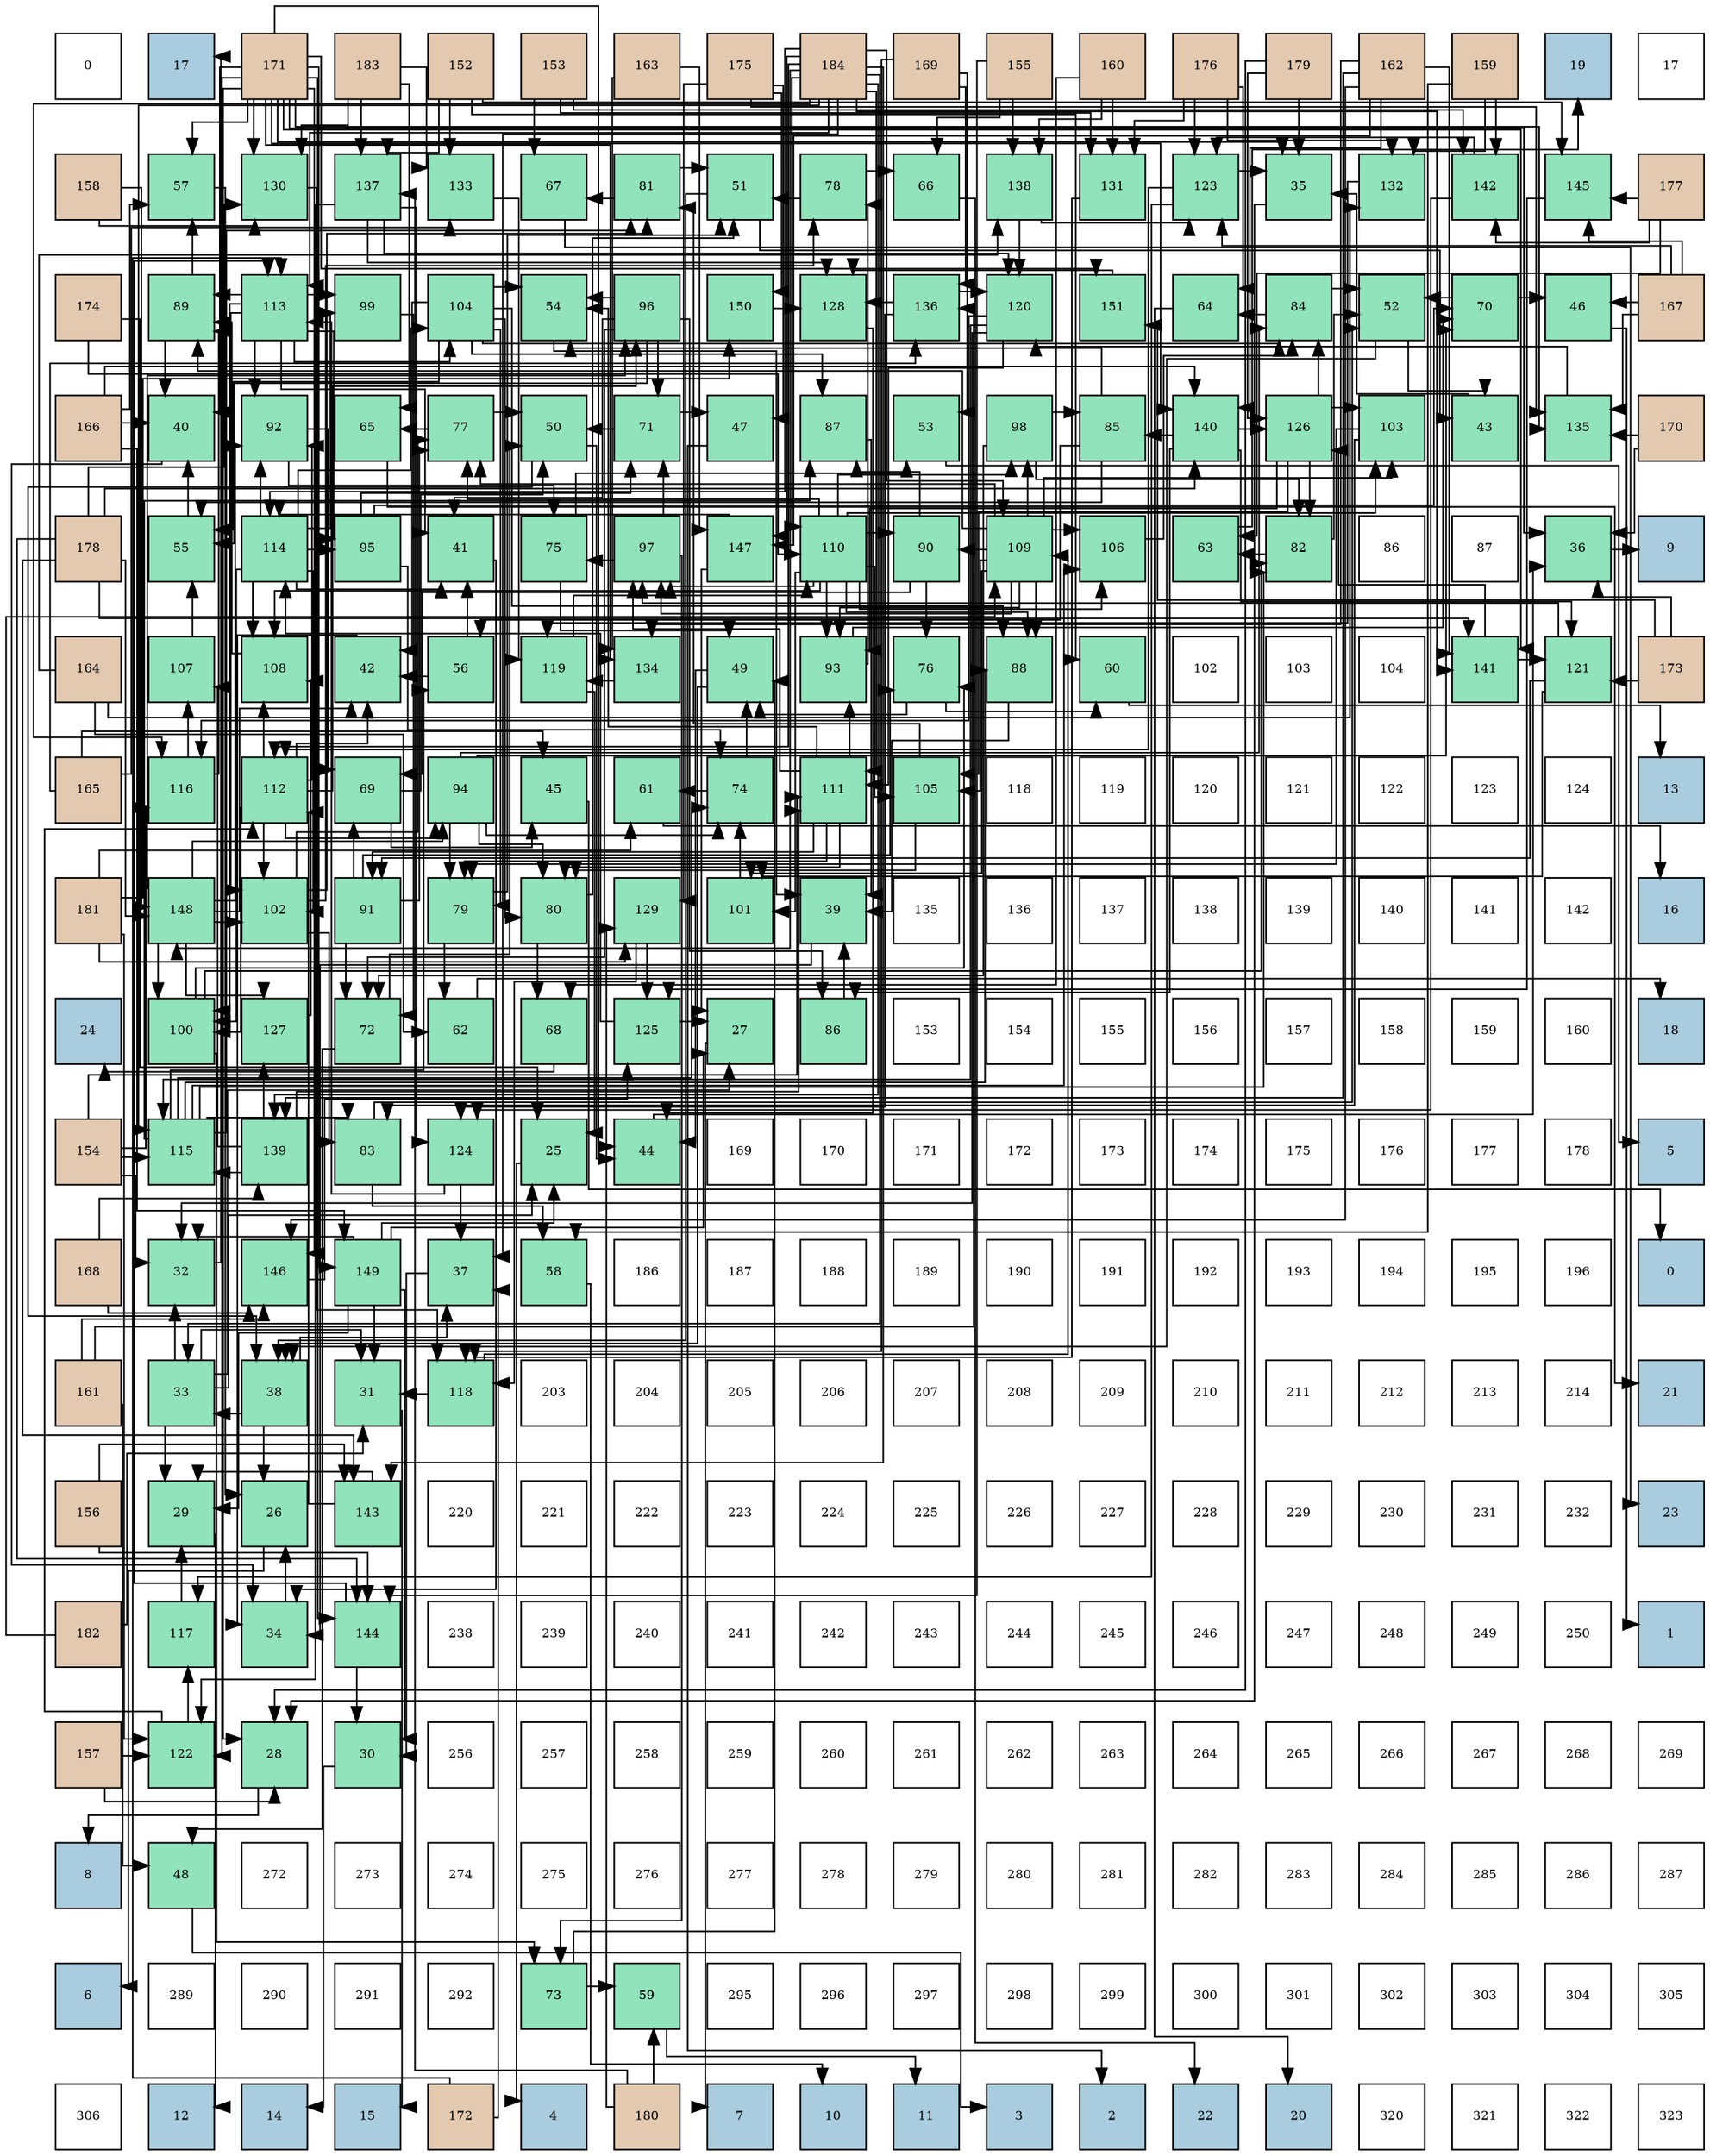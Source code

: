 digraph layout{
 rankdir=TB;
 splines=ortho;
 node [style=filled shape=square fixedsize=true width=0.6];
0[label="0", fontsize=8, fillcolor="#ffffff"];
1[label="17", fontsize=8, fillcolor="#a9ccde"];
2[label="171", fontsize=8, fillcolor="#e3c9af"];
3[label="183", fontsize=8, fillcolor="#e3c9af"];
4[label="152", fontsize=8, fillcolor="#e3c9af"];
5[label="153", fontsize=8, fillcolor="#e3c9af"];
6[label="163", fontsize=8, fillcolor="#e3c9af"];
7[label="175", fontsize=8, fillcolor="#e3c9af"];
8[label="184", fontsize=8, fillcolor="#e3c9af"];
9[label="169", fontsize=8, fillcolor="#e3c9af"];
10[label="155", fontsize=8, fillcolor="#e3c9af"];
11[label="160", fontsize=8, fillcolor="#e3c9af"];
12[label="176", fontsize=8, fillcolor="#e3c9af"];
13[label="179", fontsize=8, fillcolor="#e3c9af"];
14[label="162", fontsize=8, fillcolor="#e3c9af"];
15[label="159", fontsize=8, fillcolor="#e3c9af"];
16[label="19", fontsize=8, fillcolor="#a9ccde"];
17[label="17", fontsize=8, fillcolor="#ffffff"];
18[label="158", fontsize=8, fillcolor="#e3c9af"];
19[label="57", fontsize=8, fillcolor="#91e3bb"];
20[label="130", fontsize=8, fillcolor="#91e3bb"];
21[label="137", fontsize=8, fillcolor="#91e3bb"];
22[label="133", fontsize=8, fillcolor="#91e3bb"];
23[label="67", fontsize=8, fillcolor="#91e3bb"];
24[label="81", fontsize=8, fillcolor="#91e3bb"];
25[label="51", fontsize=8, fillcolor="#91e3bb"];
26[label="78", fontsize=8, fillcolor="#91e3bb"];
27[label="66", fontsize=8, fillcolor="#91e3bb"];
28[label="138", fontsize=8, fillcolor="#91e3bb"];
29[label="131", fontsize=8, fillcolor="#91e3bb"];
30[label="123", fontsize=8, fillcolor="#91e3bb"];
31[label="35", fontsize=8, fillcolor="#91e3bb"];
32[label="132", fontsize=8, fillcolor="#91e3bb"];
33[label="142", fontsize=8, fillcolor="#91e3bb"];
34[label="145", fontsize=8, fillcolor="#91e3bb"];
35[label="177", fontsize=8, fillcolor="#e3c9af"];
36[label="174", fontsize=8, fillcolor="#e3c9af"];
37[label="89", fontsize=8, fillcolor="#91e3bb"];
38[label="113", fontsize=8, fillcolor="#91e3bb"];
39[label="99", fontsize=8, fillcolor="#91e3bb"];
40[label="104", fontsize=8, fillcolor="#91e3bb"];
41[label="54", fontsize=8, fillcolor="#91e3bb"];
42[label="96", fontsize=8, fillcolor="#91e3bb"];
43[label="150", fontsize=8, fillcolor="#91e3bb"];
44[label="128", fontsize=8, fillcolor="#91e3bb"];
45[label="136", fontsize=8, fillcolor="#91e3bb"];
46[label="120", fontsize=8, fillcolor="#91e3bb"];
47[label="151", fontsize=8, fillcolor="#91e3bb"];
48[label="64", fontsize=8, fillcolor="#91e3bb"];
49[label="84", fontsize=8, fillcolor="#91e3bb"];
50[label="52", fontsize=8, fillcolor="#91e3bb"];
51[label="70", fontsize=8, fillcolor="#91e3bb"];
52[label="46", fontsize=8, fillcolor="#91e3bb"];
53[label="167", fontsize=8, fillcolor="#e3c9af"];
54[label="166", fontsize=8, fillcolor="#e3c9af"];
55[label="40", fontsize=8, fillcolor="#91e3bb"];
56[label="92", fontsize=8, fillcolor="#91e3bb"];
57[label="65", fontsize=8, fillcolor="#91e3bb"];
58[label="77", fontsize=8, fillcolor="#91e3bb"];
59[label="50", fontsize=8, fillcolor="#91e3bb"];
60[label="71", fontsize=8, fillcolor="#91e3bb"];
61[label="47", fontsize=8, fillcolor="#91e3bb"];
62[label="87", fontsize=8, fillcolor="#91e3bb"];
63[label="53", fontsize=8, fillcolor="#91e3bb"];
64[label="98", fontsize=8, fillcolor="#91e3bb"];
65[label="85", fontsize=8, fillcolor="#91e3bb"];
66[label="140", fontsize=8, fillcolor="#91e3bb"];
67[label="126", fontsize=8, fillcolor="#91e3bb"];
68[label="103", fontsize=8, fillcolor="#91e3bb"];
69[label="43", fontsize=8, fillcolor="#91e3bb"];
70[label="135", fontsize=8, fillcolor="#91e3bb"];
71[label="170", fontsize=8, fillcolor="#e3c9af"];
72[label="178", fontsize=8, fillcolor="#e3c9af"];
73[label="55", fontsize=8, fillcolor="#91e3bb"];
74[label="114", fontsize=8, fillcolor="#91e3bb"];
75[label="95", fontsize=8, fillcolor="#91e3bb"];
76[label="41", fontsize=8, fillcolor="#91e3bb"];
77[label="75", fontsize=8, fillcolor="#91e3bb"];
78[label="97", fontsize=8, fillcolor="#91e3bb"];
79[label="147", fontsize=8, fillcolor="#91e3bb"];
80[label="110", fontsize=8, fillcolor="#91e3bb"];
81[label="90", fontsize=8, fillcolor="#91e3bb"];
82[label="109", fontsize=8, fillcolor="#91e3bb"];
83[label="106", fontsize=8, fillcolor="#91e3bb"];
84[label="63", fontsize=8, fillcolor="#91e3bb"];
85[label="82", fontsize=8, fillcolor="#91e3bb"];
86[label="86", fontsize=8, fillcolor="#ffffff"];
87[label="87", fontsize=8, fillcolor="#ffffff"];
88[label="36", fontsize=8, fillcolor="#91e3bb"];
89[label="9", fontsize=8, fillcolor="#a9ccde"];
90[label="164", fontsize=8, fillcolor="#e3c9af"];
91[label="107", fontsize=8, fillcolor="#91e3bb"];
92[label="108", fontsize=8, fillcolor="#91e3bb"];
93[label="42", fontsize=8, fillcolor="#91e3bb"];
94[label="56", fontsize=8, fillcolor="#91e3bb"];
95[label="119", fontsize=8, fillcolor="#91e3bb"];
96[label="134", fontsize=8, fillcolor="#91e3bb"];
97[label="49", fontsize=8, fillcolor="#91e3bb"];
98[label="93", fontsize=8, fillcolor="#91e3bb"];
99[label="76", fontsize=8, fillcolor="#91e3bb"];
100[label="88", fontsize=8, fillcolor="#91e3bb"];
101[label="60", fontsize=8, fillcolor="#91e3bb"];
102[label="102", fontsize=8, fillcolor="#ffffff"];
103[label="103", fontsize=8, fillcolor="#ffffff"];
104[label="104", fontsize=8, fillcolor="#ffffff"];
105[label="141", fontsize=8, fillcolor="#91e3bb"];
106[label="121", fontsize=8, fillcolor="#91e3bb"];
107[label="173", fontsize=8, fillcolor="#e3c9af"];
108[label="165", fontsize=8, fillcolor="#e3c9af"];
109[label="116", fontsize=8, fillcolor="#91e3bb"];
110[label="112", fontsize=8, fillcolor="#91e3bb"];
111[label="69", fontsize=8, fillcolor="#91e3bb"];
112[label="94", fontsize=8, fillcolor="#91e3bb"];
113[label="45", fontsize=8, fillcolor="#91e3bb"];
114[label="61", fontsize=8, fillcolor="#91e3bb"];
115[label="74", fontsize=8, fillcolor="#91e3bb"];
116[label="111", fontsize=8, fillcolor="#91e3bb"];
117[label="105", fontsize=8, fillcolor="#91e3bb"];
118[label="118", fontsize=8, fillcolor="#ffffff"];
119[label="119", fontsize=8, fillcolor="#ffffff"];
120[label="120", fontsize=8, fillcolor="#ffffff"];
121[label="121", fontsize=8, fillcolor="#ffffff"];
122[label="122", fontsize=8, fillcolor="#ffffff"];
123[label="123", fontsize=8, fillcolor="#ffffff"];
124[label="124", fontsize=8, fillcolor="#ffffff"];
125[label="13", fontsize=8, fillcolor="#a9ccde"];
126[label="181", fontsize=8, fillcolor="#e3c9af"];
127[label="148", fontsize=8, fillcolor="#91e3bb"];
128[label="102", fontsize=8, fillcolor="#91e3bb"];
129[label="91", fontsize=8, fillcolor="#91e3bb"];
130[label="79", fontsize=8, fillcolor="#91e3bb"];
131[label="80", fontsize=8, fillcolor="#91e3bb"];
132[label="129", fontsize=8, fillcolor="#91e3bb"];
133[label="101", fontsize=8, fillcolor="#91e3bb"];
134[label="39", fontsize=8, fillcolor="#91e3bb"];
135[label="135", fontsize=8, fillcolor="#ffffff"];
136[label="136", fontsize=8, fillcolor="#ffffff"];
137[label="137", fontsize=8, fillcolor="#ffffff"];
138[label="138", fontsize=8, fillcolor="#ffffff"];
139[label="139", fontsize=8, fillcolor="#ffffff"];
140[label="140", fontsize=8, fillcolor="#ffffff"];
141[label="141", fontsize=8, fillcolor="#ffffff"];
142[label="142", fontsize=8, fillcolor="#ffffff"];
143[label="16", fontsize=8, fillcolor="#a9ccde"];
144[label="24", fontsize=8, fillcolor="#a9ccde"];
145[label="100", fontsize=8, fillcolor="#91e3bb"];
146[label="127", fontsize=8, fillcolor="#91e3bb"];
147[label="72", fontsize=8, fillcolor="#91e3bb"];
148[label="62", fontsize=8, fillcolor="#91e3bb"];
149[label="68", fontsize=8, fillcolor="#91e3bb"];
150[label="125", fontsize=8, fillcolor="#91e3bb"];
151[label="27", fontsize=8, fillcolor="#91e3bb"];
152[label="86", fontsize=8, fillcolor="#91e3bb"];
153[label="153", fontsize=8, fillcolor="#ffffff"];
154[label="154", fontsize=8, fillcolor="#ffffff"];
155[label="155", fontsize=8, fillcolor="#ffffff"];
156[label="156", fontsize=8, fillcolor="#ffffff"];
157[label="157", fontsize=8, fillcolor="#ffffff"];
158[label="158", fontsize=8, fillcolor="#ffffff"];
159[label="159", fontsize=8, fillcolor="#ffffff"];
160[label="160", fontsize=8, fillcolor="#ffffff"];
161[label="18", fontsize=8, fillcolor="#a9ccde"];
162[label="154", fontsize=8, fillcolor="#e3c9af"];
163[label="115", fontsize=8, fillcolor="#91e3bb"];
164[label="139", fontsize=8, fillcolor="#91e3bb"];
165[label="83", fontsize=8, fillcolor="#91e3bb"];
166[label="124", fontsize=8, fillcolor="#91e3bb"];
167[label="25", fontsize=8, fillcolor="#91e3bb"];
168[label="44", fontsize=8, fillcolor="#91e3bb"];
169[label="169", fontsize=8, fillcolor="#ffffff"];
170[label="170", fontsize=8, fillcolor="#ffffff"];
171[label="171", fontsize=8, fillcolor="#ffffff"];
172[label="172", fontsize=8, fillcolor="#ffffff"];
173[label="173", fontsize=8, fillcolor="#ffffff"];
174[label="174", fontsize=8, fillcolor="#ffffff"];
175[label="175", fontsize=8, fillcolor="#ffffff"];
176[label="176", fontsize=8, fillcolor="#ffffff"];
177[label="177", fontsize=8, fillcolor="#ffffff"];
178[label="178", fontsize=8, fillcolor="#ffffff"];
179[label="5", fontsize=8, fillcolor="#a9ccde"];
180[label="168", fontsize=8, fillcolor="#e3c9af"];
181[label="32", fontsize=8, fillcolor="#91e3bb"];
182[label="146", fontsize=8, fillcolor="#91e3bb"];
183[label="149", fontsize=8, fillcolor="#91e3bb"];
184[label="37", fontsize=8, fillcolor="#91e3bb"];
185[label="58", fontsize=8, fillcolor="#91e3bb"];
186[label="186", fontsize=8, fillcolor="#ffffff"];
187[label="187", fontsize=8, fillcolor="#ffffff"];
188[label="188", fontsize=8, fillcolor="#ffffff"];
189[label="189", fontsize=8, fillcolor="#ffffff"];
190[label="190", fontsize=8, fillcolor="#ffffff"];
191[label="191", fontsize=8, fillcolor="#ffffff"];
192[label="192", fontsize=8, fillcolor="#ffffff"];
193[label="193", fontsize=8, fillcolor="#ffffff"];
194[label="194", fontsize=8, fillcolor="#ffffff"];
195[label="195", fontsize=8, fillcolor="#ffffff"];
196[label="196", fontsize=8, fillcolor="#ffffff"];
197[label="0", fontsize=8, fillcolor="#a9ccde"];
198[label="161", fontsize=8, fillcolor="#e3c9af"];
199[label="33", fontsize=8, fillcolor="#91e3bb"];
200[label="38", fontsize=8, fillcolor="#91e3bb"];
201[label="31", fontsize=8, fillcolor="#91e3bb"];
202[label="118", fontsize=8, fillcolor="#91e3bb"];
203[label="203", fontsize=8, fillcolor="#ffffff"];
204[label="204", fontsize=8, fillcolor="#ffffff"];
205[label="205", fontsize=8, fillcolor="#ffffff"];
206[label="206", fontsize=8, fillcolor="#ffffff"];
207[label="207", fontsize=8, fillcolor="#ffffff"];
208[label="208", fontsize=8, fillcolor="#ffffff"];
209[label="209", fontsize=8, fillcolor="#ffffff"];
210[label="210", fontsize=8, fillcolor="#ffffff"];
211[label="211", fontsize=8, fillcolor="#ffffff"];
212[label="212", fontsize=8, fillcolor="#ffffff"];
213[label="213", fontsize=8, fillcolor="#ffffff"];
214[label="214", fontsize=8, fillcolor="#ffffff"];
215[label="21", fontsize=8, fillcolor="#a9ccde"];
216[label="156", fontsize=8, fillcolor="#e3c9af"];
217[label="29", fontsize=8, fillcolor="#91e3bb"];
218[label="26", fontsize=8, fillcolor="#91e3bb"];
219[label="143", fontsize=8, fillcolor="#91e3bb"];
220[label="220", fontsize=8, fillcolor="#ffffff"];
221[label="221", fontsize=8, fillcolor="#ffffff"];
222[label="222", fontsize=8, fillcolor="#ffffff"];
223[label="223", fontsize=8, fillcolor="#ffffff"];
224[label="224", fontsize=8, fillcolor="#ffffff"];
225[label="225", fontsize=8, fillcolor="#ffffff"];
226[label="226", fontsize=8, fillcolor="#ffffff"];
227[label="227", fontsize=8, fillcolor="#ffffff"];
228[label="228", fontsize=8, fillcolor="#ffffff"];
229[label="229", fontsize=8, fillcolor="#ffffff"];
230[label="230", fontsize=8, fillcolor="#ffffff"];
231[label="231", fontsize=8, fillcolor="#ffffff"];
232[label="232", fontsize=8, fillcolor="#ffffff"];
233[label="23", fontsize=8, fillcolor="#a9ccde"];
234[label="182", fontsize=8, fillcolor="#e3c9af"];
235[label="117", fontsize=8, fillcolor="#91e3bb"];
236[label="34", fontsize=8, fillcolor="#91e3bb"];
237[label="144", fontsize=8, fillcolor="#91e3bb"];
238[label="238", fontsize=8, fillcolor="#ffffff"];
239[label="239", fontsize=8, fillcolor="#ffffff"];
240[label="240", fontsize=8, fillcolor="#ffffff"];
241[label="241", fontsize=8, fillcolor="#ffffff"];
242[label="242", fontsize=8, fillcolor="#ffffff"];
243[label="243", fontsize=8, fillcolor="#ffffff"];
244[label="244", fontsize=8, fillcolor="#ffffff"];
245[label="245", fontsize=8, fillcolor="#ffffff"];
246[label="246", fontsize=8, fillcolor="#ffffff"];
247[label="247", fontsize=8, fillcolor="#ffffff"];
248[label="248", fontsize=8, fillcolor="#ffffff"];
249[label="249", fontsize=8, fillcolor="#ffffff"];
250[label="250", fontsize=8, fillcolor="#ffffff"];
251[label="1", fontsize=8, fillcolor="#a9ccde"];
252[label="157", fontsize=8, fillcolor="#e3c9af"];
253[label="122", fontsize=8, fillcolor="#91e3bb"];
254[label="28", fontsize=8, fillcolor="#91e3bb"];
255[label="30", fontsize=8, fillcolor="#91e3bb"];
256[label="256", fontsize=8, fillcolor="#ffffff"];
257[label="257", fontsize=8, fillcolor="#ffffff"];
258[label="258", fontsize=8, fillcolor="#ffffff"];
259[label="259", fontsize=8, fillcolor="#ffffff"];
260[label="260", fontsize=8, fillcolor="#ffffff"];
261[label="261", fontsize=8, fillcolor="#ffffff"];
262[label="262", fontsize=8, fillcolor="#ffffff"];
263[label="263", fontsize=8, fillcolor="#ffffff"];
264[label="264", fontsize=8, fillcolor="#ffffff"];
265[label="265", fontsize=8, fillcolor="#ffffff"];
266[label="266", fontsize=8, fillcolor="#ffffff"];
267[label="267", fontsize=8, fillcolor="#ffffff"];
268[label="268", fontsize=8, fillcolor="#ffffff"];
269[label="269", fontsize=8, fillcolor="#ffffff"];
270[label="8", fontsize=8, fillcolor="#a9ccde"];
271[label="48", fontsize=8, fillcolor="#91e3bb"];
272[label="272", fontsize=8, fillcolor="#ffffff"];
273[label="273", fontsize=8, fillcolor="#ffffff"];
274[label="274", fontsize=8, fillcolor="#ffffff"];
275[label="275", fontsize=8, fillcolor="#ffffff"];
276[label="276", fontsize=8, fillcolor="#ffffff"];
277[label="277", fontsize=8, fillcolor="#ffffff"];
278[label="278", fontsize=8, fillcolor="#ffffff"];
279[label="279", fontsize=8, fillcolor="#ffffff"];
280[label="280", fontsize=8, fillcolor="#ffffff"];
281[label="281", fontsize=8, fillcolor="#ffffff"];
282[label="282", fontsize=8, fillcolor="#ffffff"];
283[label="283", fontsize=8, fillcolor="#ffffff"];
284[label="284", fontsize=8, fillcolor="#ffffff"];
285[label="285", fontsize=8, fillcolor="#ffffff"];
286[label="286", fontsize=8, fillcolor="#ffffff"];
287[label="287", fontsize=8, fillcolor="#ffffff"];
288[label="6", fontsize=8, fillcolor="#a9ccde"];
289[label="289", fontsize=8, fillcolor="#ffffff"];
290[label="290", fontsize=8, fillcolor="#ffffff"];
291[label="291", fontsize=8, fillcolor="#ffffff"];
292[label="292", fontsize=8, fillcolor="#ffffff"];
293[label="73", fontsize=8, fillcolor="#91e3bb"];
294[label="59", fontsize=8, fillcolor="#91e3bb"];
295[label="295", fontsize=8, fillcolor="#ffffff"];
296[label="296", fontsize=8, fillcolor="#ffffff"];
297[label="297", fontsize=8, fillcolor="#ffffff"];
298[label="298", fontsize=8, fillcolor="#ffffff"];
299[label="299", fontsize=8, fillcolor="#ffffff"];
300[label="300", fontsize=8, fillcolor="#ffffff"];
301[label="301", fontsize=8, fillcolor="#ffffff"];
302[label="302", fontsize=8, fillcolor="#ffffff"];
303[label="303", fontsize=8, fillcolor="#ffffff"];
304[label="304", fontsize=8, fillcolor="#ffffff"];
305[label="305", fontsize=8, fillcolor="#ffffff"];
306[label="306", fontsize=8, fillcolor="#ffffff"];
307[label="12", fontsize=8, fillcolor="#a9ccde"];
308[label="14", fontsize=8, fillcolor="#a9ccde"];
309[label="15", fontsize=8, fillcolor="#a9ccde"];
310[label="172", fontsize=8, fillcolor="#e3c9af"];
311[label="4", fontsize=8, fillcolor="#a9ccde"];
312[label="180", fontsize=8, fillcolor="#e3c9af"];
313[label="7", fontsize=8, fillcolor="#a9ccde"];
314[label="10", fontsize=8, fillcolor="#a9ccde"];
315[label="11", fontsize=8, fillcolor="#a9ccde"];
316[label="3", fontsize=8, fillcolor="#a9ccde"];
317[label="2", fontsize=8, fillcolor="#a9ccde"];
318[label="22", fontsize=8, fillcolor="#a9ccde"];
319[label="20", fontsize=8, fillcolor="#a9ccde"];
320[label="320", fontsize=8, fillcolor="#ffffff"];
321[label="321", fontsize=8, fillcolor="#ffffff"];
322[label="322", fontsize=8, fillcolor="#ffffff"];
323[label="323", fontsize=8, fillcolor="#ffffff"];
edge [constraint=false, style=vis];167 -> 311;
218 -> 288;
151 -> 313;
254 -> 270;
217 -> 307;
255 -> 308;
201 -> 309;
181 -> 1;
199 -> 167;
199 -> 151;
199 -> 217;
199 -> 201;
199 -> 181;
236 -> 218;
31 -> 254;
88 -> 89;
184 -> 255;
200 -> 218;
200 -> 199;
200 -> 184;
134 -> 236;
55 -> 236;
76 -> 236;
93 -> 236;
69 -> 31;
168 -> 88;
113 -> 197;
52 -> 251;
61 -> 317;
271 -> 316;
97 -> 200;
97 -> 168;
59 -> 200;
59 -> 168;
25 -> 200;
25 -> 69;
50 -> 200;
50 -> 69;
63 -> 179;
41 -> 134;
73 -> 55;
94 -> 76;
94 -> 93;
19 -> 218;
185 -> 314;
294 -> 315;
101 -> 125;
114 -> 143;
148 -> 161;
84 -> 16;
48 -> 319;
57 -> 215;
27 -> 318;
23 -> 233;
149 -> 144;
111 -> 113;
111 -> 59;
51 -> 52;
51 -> 50;
60 -> 61;
60 -> 59;
147 -> 271;
147 -> 59;
293 -> 97;
293 -> 294;
115 -> 97;
115 -> 114;
77 -> 97;
77 -> 63;
99 -> 97;
99 -> 101;
58 -> 59;
58 -> 57;
26 -> 25;
26 -> 27;
130 -> 25;
130 -> 148;
131 -> 25;
131 -> 149;
24 -> 25;
24 -> 23;
85 -> 50;
85 -> 84;
165 -> 50;
165 -> 185;
49 -> 50;
49 -> 48;
65 -> 41;
65 -> 73;
65 -> 94;
152 -> 134;
62 -> 134;
100 -> 134;
37 -> 55;
37 -> 19;
81 -> 111;
81 -> 99;
81 -> 62;
129 -> 111;
129 -> 147;
129 -> 99;
129 -> 58;
56 -> 111;
56 -> 77;
98 -> 51;
98 -> 26;
112 -> 51;
112 -> 115;
112 -> 130;
112 -> 131;
112 -> 49;
75 -> 51;
75 -> 60;
75 -> 115;
42 -> 76;
42 -> 41;
42 -> 73;
42 -> 60;
42 -> 147;
42 -> 152;
78 -> 60;
78 -> 293;
78 -> 77;
64 -> 147;
64 -> 85;
64 -> 65;
39 -> 147;
145 -> 293;
145 -> 99;
145 -> 85;
133 -> 115;
128 -> 58;
128 -> 26;
128 -> 24;
128 -> 165;
68 -> 130;
68 -> 165;
40 -> 93;
40 -> 41;
40 -> 73;
40 -> 130;
40 -> 131;
40 -> 49;
40 -> 62;
40 -> 100;
117 -> 131;
117 -> 24;
83 -> 49;
91 -> 73;
92 -> 37;
82 -> 58;
82 -> 100;
82 -> 37;
82 -> 81;
82 -> 98;
82 -> 78;
82 -> 64;
82 -> 133;
82 -> 68;
82 -> 117;
82 -> 83;
80 -> 58;
80 -> 100;
80 -> 81;
80 -> 98;
80 -> 78;
80 -> 64;
80 -> 133;
80 -> 68;
80 -> 117;
80 -> 83;
80 -> 92;
116 -> 41;
116 -> 130;
116 -> 131;
116 -> 129;
116 -> 98;
116 -> 78;
110 -> 93;
110 -> 56;
110 -> 112;
110 -> 42;
110 -> 145;
110 -> 128;
110 -> 92;
38 -> 76;
38 -> 37;
38 -> 56;
38 -> 75;
38 -> 39;
38 -> 145;
38 -> 128;
38 -> 40;
74 -> 76;
74 -> 56;
74 -> 75;
74 -> 39;
74 -> 145;
74 -> 128;
74 -> 40;
74 -> 92;
163 -> 94;
163 -> 115;
163 -> 24;
163 -> 85;
163 -> 165;
163 -> 62;
163 -> 100;
163 -> 83;
109 -> 37;
109 -> 91;
235 -> 217;
202 -> 201;
202 -> 82;
95 -> 167;
95 -> 80;
46 -> 181;
46 -> 116;
46 -> 163;
46 -> 109;
106 -> 129;
106 -> 78;
106 -> 133;
253 -> 110;
253 -> 235;
30 -> 31;
30 -> 110;
30 -> 235;
166 -> 184;
166 -> 38;
150 -> 151;
150 -> 74;
67 -> 85;
67 -> 49;
67 -> 98;
67 -> 68;
67 -> 117;
146 -> 92;
44 -> 168;
132 -> 202;
132 -> 150;
20 -> 202;
29 -> 202;
32 -> 95;
22 -> 95;
96 -> 95;
70 -> 46;
45 -> 46;
45 -> 166;
45 -> 44;
21 -> 46;
21 -> 253;
21 -> 166;
21 -> 44;
28 -> 46;
28 -> 30;
164 -> 91;
164 -> 116;
164 -> 163;
164 -> 146;
66 -> 65;
66 -> 152;
66 -> 106;
66 -> 67;
105 -> 106;
105 -> 67;
33 -> 30;
33 -> 166;
219 -> 217;
219 -> 110;
237 -> 255;
237 -> 38;
34 -> 150;
182 -> 150;
79 -> 151;
79 -> 74;
127 -> 93;
127 -> 56;
127 -> 112;
127 -> 42;
127 -> 145;
127 -> 128;
127 -> 146;
183 -> 167;
183 -> 151;
183 -> 217;
183 -> 255;
183 -> 201;
183 -> 181;
43 -> 44;
47 -> 44;
4 -> 101;
4 -> 22;
4 -> 21;
4 -> 34;
5 -> 23;
5 -> 29;
5 -> 33;
162 -> 181;
162 -> 116;
162 -> 163;
162 -> 109;
10 -> 27;
10 -> 28;
10 -> 237;
216 -> 219;
216 -> 237;
252 -> 254;
252 -> 253;
18 -> 20;
18 -> 127;
15 -> 185;
15 -> 32;
15 -> 33;
11 -> 149;
11 -> 29;
11 -> 28;
198 -> 271;
198 -> 45;
198 -> 182;
14 -> 96;
14 -> 164;
14 -> 66;
14 -> 105;
14 -> 182;
14 -> 79;
6 -> 96;
6 -> 79;
90 -> 148;
90 -> 32;
90 -> 28;
108 -> 113;
108 -> 22;
108 -> 45;
54 -> 55;
54 -> 19;
54 -> 66;
54 -> 183;
53 -> 52;
53 -> 30;
53 -> 70;
53 -> 34;
180 -> 164;
180 -> 182;
9 -> 63;
9 -> 202;
9 -> 45;
71 -> 88;
71 -> 70;
2 -> 254;
2 -> 31;
2 -> 88;
2 -> 55;
2 -> 168;
2 -> 19;
2 -> 253;
2 -> 20;
2 -> 96;
2 -> 70;
2 -> 66;
2 -> 105;
2 -> 237;
2 -> 182;
2 -> 183;
2 -> 47;
310 -> 184;
310 -> 38;
107 -> 88;
107 -> 106;
107 -> 47;
36 -> 167;
36 -> 80;
7 -> 61;
7 -> 132;
7 -> 70;
7 -> 43;
12 -> 48;
12 -> 30;
12 -> 29;
12 -> 32;
35 -> 84;
35 -> 33;
35 -> 34;
72 -> 20;
72 -> 66;
72 -> 105;
72 -> 219;
72 -> 237;
72 -> 127;
13 -> 254;
13 -> 31;
13 -> 67;
312 -> 294;
312 -> 132;
312 -> 21;
126 -> 114;
126 -> 253;
126 -> 132;
126 -> 43;
234 -> 201;
234 -> 82;
3 -> 57;
3 -> 20;
3 -> 22;
3 -> 21;
8 -> 199;
8 -> 184;
8 -> 82;
8 -> 80;
8 -> 116;
8 -> 110;
8 -> 38;
8 -> 74;
8 -> 163;
8 -> 109;
8 -> 164;
8 -> 105;
8 -> 219;
8 -> 79;
8 -> 127;
edge [constraint=true, style=invis];
0 -> 18 -> 36 -> 54 -> 72 -> 90 -> 108 -> 126 -> 144 -> 162 -> 180 -> 198 -> 216 -> 234 -> 252 -> 270 -> 288 -> 306;
1 -> 19 -> 37 -> 55 -> 73 -> 91 -> 109 -> 127 -> 145 -> 163 -> 181 -> 199 -> 217 -> 235 -> 253 -> 271 -> 289 -> 307;
2 -> 20 -> 38 -> 56 -> 74 -> 92 -> 110 -> 128 -> 146 -> 164 -> 182 -> 200 -> 218 -> 236 -> 254 -> 272 -> 290 -> 308;
3 -> 21 -> 39 -> 57 -> 75 -> 93 -> 111 -> 129 -> 147 -> 165 -> 183 -> 201 -> 219 -> 237 -> 255 -> 273 -> 291 -> 309;
4 -> 22 -> 40 -> 58 -> 76 -> 94 -> 112 -> 130 -> 148 -> 166 -> 184 -> 202 -> 220 -> 238 -> 256 -> 274 -> 292 -> 310;
5 -> 23 -> 41 -> 59 -> 77 -> 95 -> 113 -> 131 -> 149 -> 167 -> 185 -> 203 -> 221 -> 239 -> 257 -> 275 -> 293 -> 311;
6 -> 24 -> 42 -> 60 -> 78 -> 96 -> 114 -> 132 -> 150 -> 168 -> 186 -> 204 -> 222 -> 240 -> 258 -> 276 -> 294 -> 312;
7 -> 25 -> 43 -> 61 -> 79 -> 97 -> 115 -> 133 -> 151 -> 169 -> 187 -> 205 -> 223 -> 241 -> 259 -> 277 -> 295 -> 313;
8 -> 26 -> 44 -> 62 -> 80 -> 98 -> 116 -> 134 -> 152 -> 170 -> 188 -> 206 -> 224 -> 242 -> 260 -> 278 -> 296 -> 314;
9 -> 27 -> 45 -> 63 -> 81 -> 99 -> 117 -> 135 -> 153 -> 171 -> 189 -> 207 -> 225 -> 243 -> 261 -> 279 -> 297 -> 315;
10 -> 28 -> 46 -> 64 -> 82 -> 100 -> 118 -> 136 -> 154 -> 172 -> 190 -> 208 -> 226 -> 244 -> 262 -> 280 -> 298 -> 316;
11 -> 29 -> 47 -> 65 -> 83 -> 101 -> 119 -> 137 -> 155 -> 173 -> 191 -> 209 -> 227 -> 245 -> 263 -> 281 -> 299 -> 317;
12 -> 30 -> 48 -> 66 -> 84 -> 102 -> 120 -> 138 -> 156 -> 174 -> 192 -> 210 -> 228 -> 246 -> 264 -> 282 -> 300 -> 318;
13 -> 31 -> 49 -> 67 -> 85 -> 103 -> 121 -> 139 -> 157 -> 175 -> 193 -> 211 -> 229 -> 247 -> 265 -> 283 -> 301 -> 319;
14 -> 32 -> 50 -> 68 -> 86 -> 104 -> 122 -> 140 -> 158 -> 176 -> 194 -> 212 -> 230 -> 248 -> 266 -> 284 -> 302 -> 320;
15 -> 33 -> 51 -> 69 -> 87 -> 105 -> 123 -> 141 -> 159 -> 177 -> 195 -> 213 -> 231 -> 249 -> 267 -> 285 -> 303 -> 321;
16 -> 34 -> 52 -> 70 -> 88 -> 106 -> 124 -> 142 -> 160 -> 178 -> 196 -> 214 -> 232 -> 250 -> 268 -> 286 -> 304 -> 322;
17 -> 35 -> 53 -> 71 -> 89 -> 107 -> 125 -> 143 -> 161 -> 179 -> 197 -> 215 -> 233 -> 251 -> 269 -> 287 -> 305 -> 323;
rank = same {0 -> 1 -> 2 -> 3 -> 4 -> 5 -> 6 -> 7 -> 8 -> 9 -> 10 -> 11 -> 12 -> 13 -> 14 -> 15 -> 16 -> 17};
rank = same {18 -> 19 -> 20 -> 21 -> 22 -> 23 -> 24 -> 25 -> 26 -> 27 -> 28 -> 29 -> 30 -> 31 -> 32 -> 33 -> 34 -> 35};
rank = same {36 -> 37 -> 38 -> 39 -> 40 -> 41 -> 42 -> 43 -> 44 -> 45 -> 46 -> 47 -> 48 -> 49 -> 50 -> 51 -> 52 -> 53};
rank = same {54 -> 55 -> 56 -> 57 -> 58 -> 59 -> 60 -> 61 -> 62 -> 63 -> 64 -> 65 -> 66 -> 67 -> 68 -> 69 -> 70 -> 71};
rank = same {72 -> 73 -> 74 -> 75 -> 76 -> 77 -> 78 -> 79 -> 80 -> 81 -> 82 -> 83 -> 84 -> 85 -> 86 -> 87 -> 88 -> 89};
rank = same {90 -> 91 -> 92 -> 93 -> 94 -> 95 -> 96 -> 97 -> 98 -> 99 -> 100 -> 101 -> 102 -> 103 -> 104 -> 105 -> 106 -> 107};
rank = same {108 -> 109 -> 110 -> 111 -> 112 -> 113 -> 114 -> 115 -> 116 -> 117 -> 118 -> 119 -> 120 -> 121 -> 122 -> 123 -> 124 -> 125};
rank = same {126 -> 127 -> 128 -> 129 -> 130 -> 131 -> 132 -> 133 -> 134 -> 135 -> 136 -> 137 -> 138 -> 139 -> 140 -> 141 -> 142 -> 143};
rank = same {144 -> 145 -> 146 -> 147 -> 148 -> 149 -> 150 -> 151 -> 152 -> 153 -> 154 -> 155 -> 156 -> 157 -> 158 -> 159 -> 160 -> 161};
rank = same {162 -> 163 -> 164 -> 165 -> 166 -> 167 -> 168 -> 169 -> 170 -> 171 -> 172 -> 173 -> 174 -> 175 -> 176 -> 177 -> 178 -> 179};
rank = same {180 -> 181 -> 182 -> 183 -> 184 -> 185 -> 186 -> 187 -> 188 -> 189 -> 190 -> 191 -> 192 -> 193 -> 194 -> 195 -> 196 -> 197};
rank = same {198 -> 199 -> 200 -> 201 -> 202 -> 203 -> 204 -> 205 -> 206 -> 207 -> 208 -> 209 -> 210 -> 211 -> 212 -> 213 -> 214 -> 215};
rank = same {216 -> 217 -> 218 -> 219 -> 220 -> 221 -> 222 -> 223 -> 224 -> 225 -> 226 -> 227 -> 228 -> 229 -> 230 -> 231 -> 232 -> 233};
rank = same {234 -> 235 -> 236 -> 237 -> 238 -> 239 -> 240 -> 241 -> 242 -> 243 -> 244 -> 245 -> 246 -> 247 -> 248 -> 249 -> 250 -> 251};
rank = same {252 -> 253 -> 254 -> 255 -> 256 -> 257 -> 258 -> 259 -> 260 -> 261 -> 262 -> 263 -> 264 -> 265 -> 266 -> 267 -> 268 -> 269};
rank = same {270 -> 271 -> 272 -> 273 -> 274 -> 275 -> 276 -> 277 -> 278 -> 279 -> 280 -> 281 -> 282 -> 283 -> 284 -> 285 -> 286 -> 287};
rank = same {288 -> 289 -> 290 -> 291 -> 292 -> 293 -> 294 -> 295 -> 296 -> 297 -> 298 -> 299 -> 300 -> 301 -> 302 -> 303 -> 304 -> 305};
rank = same {306 -> 307 -> 308 -> 309 -> 310 -> 311 -> 312 -> 313 -> 314 -> 315 -> 316 -> 317 -> 318 -> 319 -> 320 -> 321 -> 322 -> 323};
}